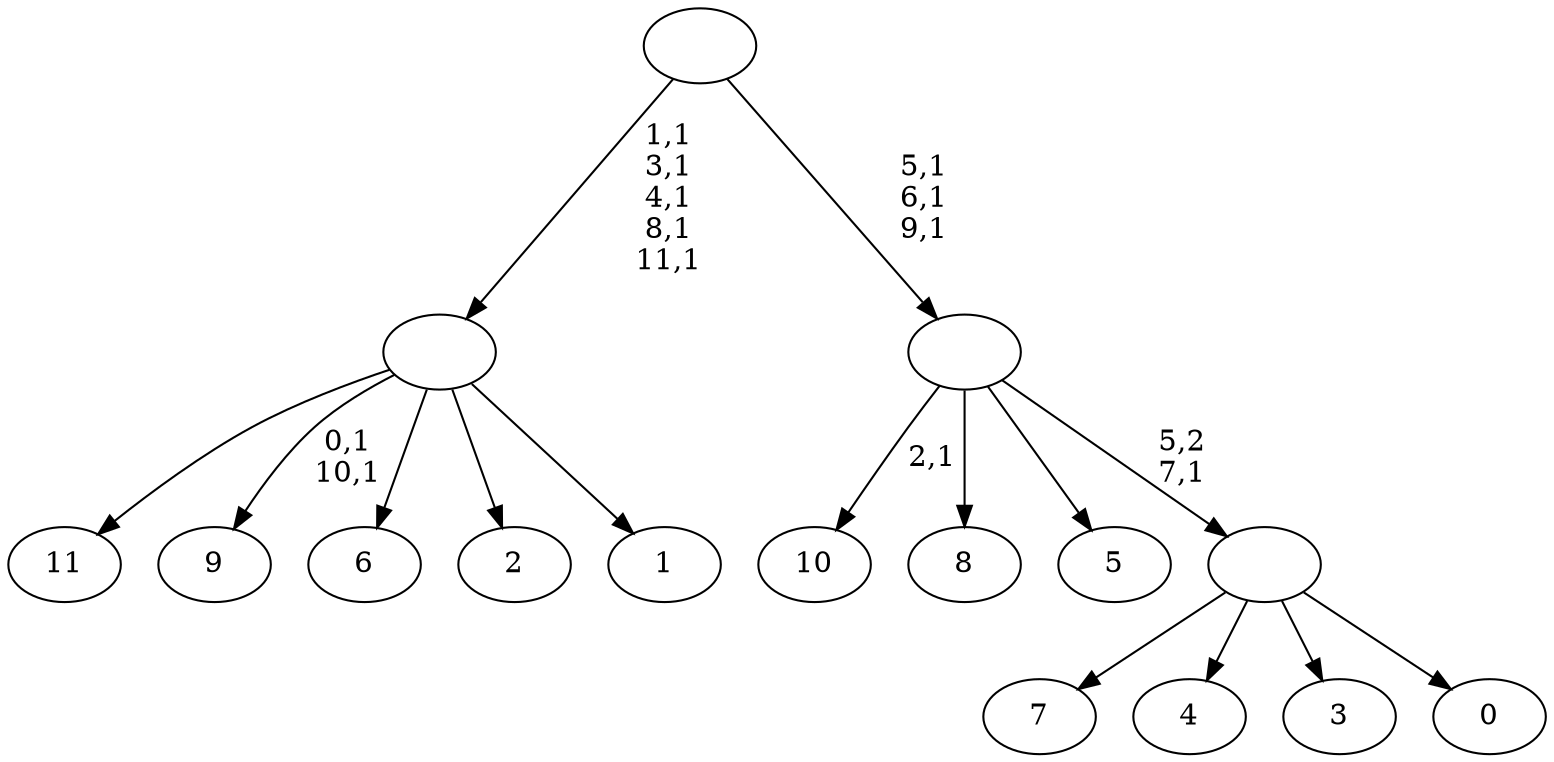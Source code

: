 digraph T {
	24 [label="11"]
	23 [label="10"]
	21 [label="9"]
	18 [label="8"]
	17 [label="7"]
	16 [label="6"]
	15 [label="5"]
	14 [label="4"]
	13 [label="3"]
	12 [label="2"]
	11 [label="1"]
	10 [label=""]
	5 [label="0"]
	4 [label=""]
	3 [label=""]
	0 [label=""]
	10 -> 21 [label="0,1\n10,1"]
	10 -> 24 [label=""]
	10 -> 16 [label=""]
	10 -> 12 [label=""]
	10 -> 11 [label=""]
	4 -> 17 [label=""]
	4 -> 14 [label=""]
	4 -> 13 [label=""]
	4 -> 5 [label=""]
	3 -> 23 [label="2,1"]
	3 -> 18 [label=""]
	3 -> 15 [label=""]
	3 -> 4 [label="5,2\n7,1"]
	0 -> 3 [label="5,1\n6,1\n9,1"]
	0 -> 10 [label="1,1\n3,1\n4,1\n8,1\n11,1"]
}

